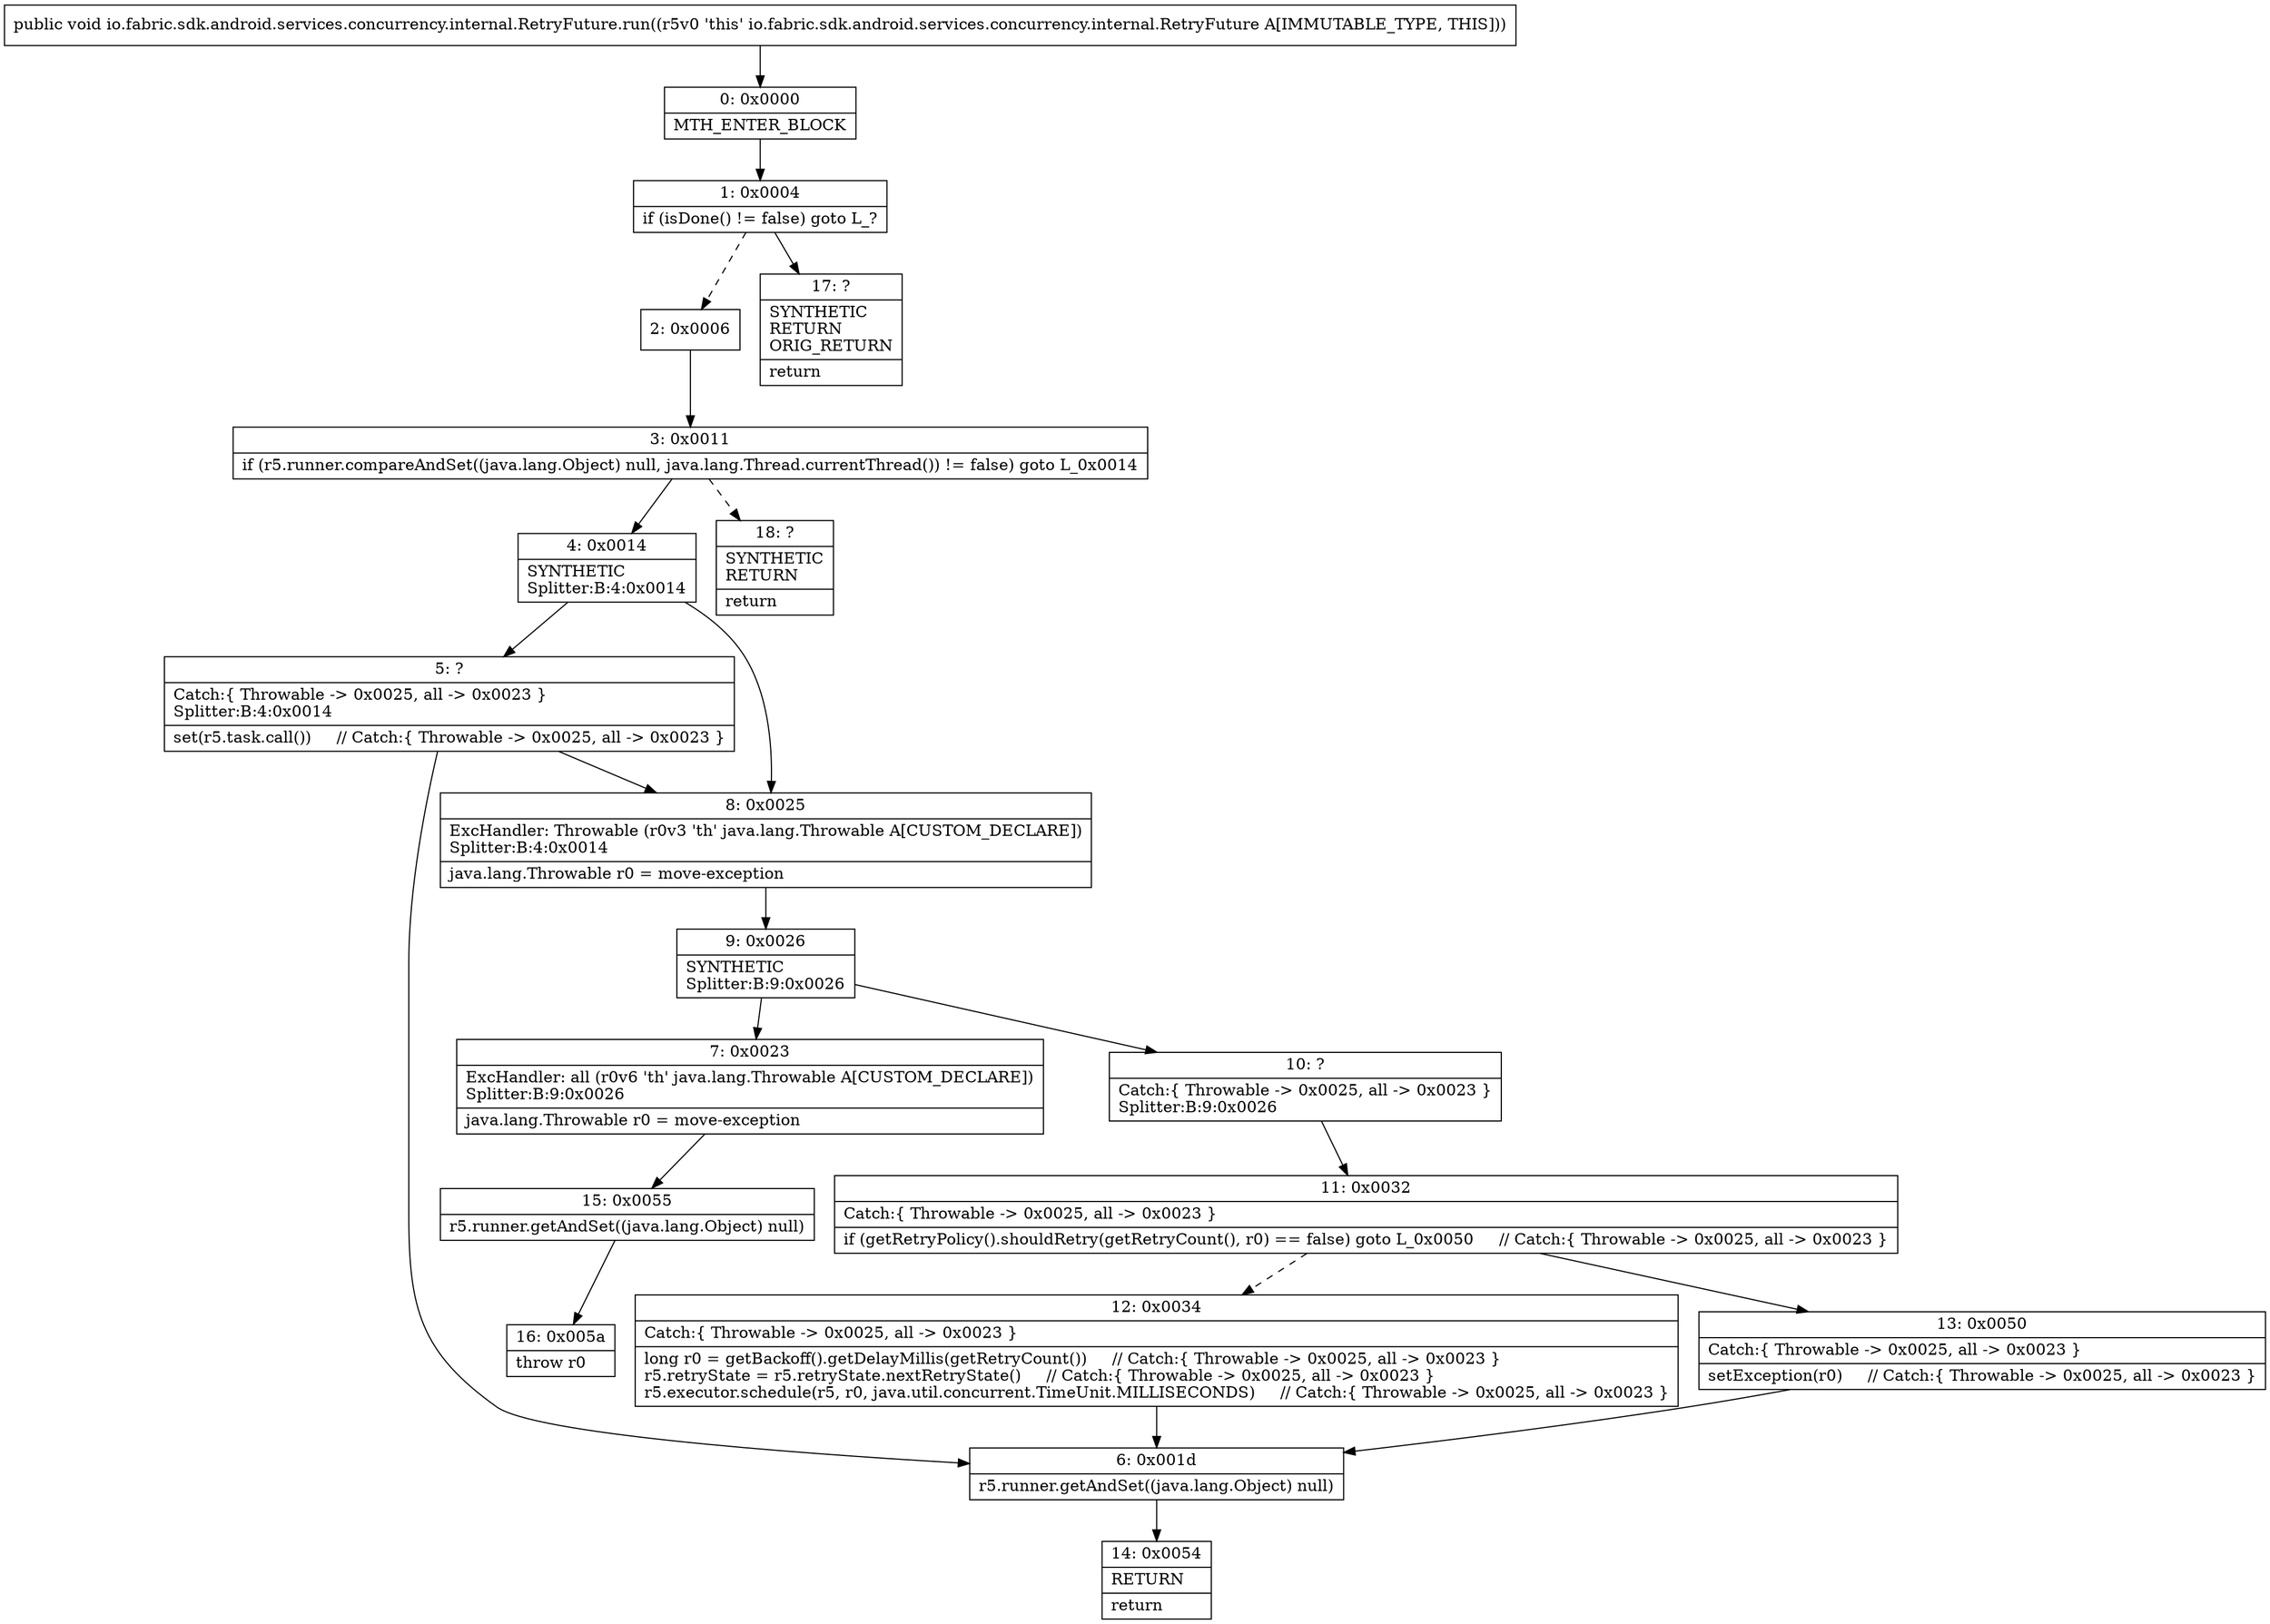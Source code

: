 digraph "CFG forio.fabric.sdk.android.services.concurrency.internal.RetryFuture.run()V" {
Node_0 [shape=record,label="{0\:\ 0x0000|MTH_ENTER_BLOCK\l}"];
Node_1 [shape=record,label="{1\:\ 0x0004|if (isDone() != false) goto L_?\l}"];
Node_2 [shape=record,label="{2\:\ 0x0006}"];
Node_3 [shape=record,label="{3\:\ 0x0011|if (r5.runner.compareAndSet((java.lang.Object) null, java.lang.Thread.currentThread()) != false) goto L_0x0014\l}"];
Node_4 [shape=record,label="{4\:\ 0x0014|SYNTHETIC\lSplitter:B:4:0x0014\l}"];
Node_5 [shape=record,label="{5\:\ ?|Catch:\{ Throwable \-\> 0x0025, all \-\> 0x0023 \}\lSplitter:B:4:0x0014\l|set(r5.task.call())     \/\/ Catch:\{ Throwable \-\> 0x0025, all \-\> 0x0023 \}\l}"];
Node_6 [shape=record,label="{6\:\ 0x001d|r5.runner.getAndSet((java.lang.Object) null)\l}"];
Node_7 [shape=record,label="{7\:\ 0x0023|ExcHandler: all (r0v6 'th' java.lang.Throwable A[CUSTOM_DECLARE])\lSplitter:B:9:0x0026\l|java.lang.Throwable r0 = move\-exception\l}"];
Node_8 [shape=record,label="{8\:\ 0x0025|ExcHandler: Throwable (r0v3 'th' java.lang.Throwable A[CUSTOM_DECLARE])\lSplitter:B:4:0x0014\l|java.lang.Throwable r0 = move\-exception\l}"];
Node_9 [shape=record,label="{9\:\ 0x0026|SYNTHETIC\lSplitter:B:9:0x0026\l}"];
Node_10 [shape=record,label="{10\:\ ?|Catch:\{ Throwable \-\> 0x0025, all \-\> 0x0023 \}\lSplitter:B:9:0x0026\l}"];
Node_11 [shape=record,label="{11\:\ 0x0032|Catch:\{ Throwable \-\> 0x0025, all \-\> 0x0023 \}\l|if (getRetryPolicy().shouldRetry(getRetryCount(), r0) == false) goto L_0x0050     \/\/ Catch:\{ Throwable \-\> 0x0025, all \-\> 0x0023 \}\l}"];
Node_12 [shape=record,label="{12\:\ 0x0034|Catch:\{ Throwable \-\> 0x0025, all \-\> 0x0023 \}\l|long r0 = getBackoff().getDelayMillis(getRetryCount())     \/\/ Catch:\{ Throwable \-\> 0x0025, all \-\> 0x0023 \}\lr5.retryState = r5.retryState.nextRetryState()     \/\/ Catch:\{ Throwable \-\> 0x0025, all \-\> 0x0023 \}\lr5.executor.schedule(r5, r0, java.util.concurrent.TimeUnit.MILLISECONDS)     \/\/ Catch:\{ Throwable \-\> 0x0025, all \-\> 0x0023 \}\l}"];
Node_13 [shape=record,label="{13\:\ 0x0050|Catch:\{ Throwable \-\> 0x0025, all \-\> 0x0023 \}\l|setException(r0)     \/\/ Catch:\{ Throwable \-\> 0x0025, all \-\> 0x0023 \}\l}"];
Node_14 [shape=record,label="{14\:\ 0x0054|RETURN\l|return\l}"];
Node_15 [shape=record,label="{15\:\ 0x0055|r5.runner.getAndSet((java.lang.Object) null)\l}"];
Node_16 [shape=record,label="{16\:\ 0x005a|throw r0\l}"];
Node_17 [shape=record,label="{17\:\ ?|SYNTHETIC\lRETURN\lORIG_RETURN\l|return\l}"];
Node_18 [shape=record,label="{18\:\ ?|SYNTHETIC\lRETURN\l|return\l}"];
MethodNode[shape=record,label="{public void io.fabric.sdk.android.services.concurrency.internal.RetryFuture.run((r5v0 'this' io.fabric.sdk.android.services.concurrency.internal.RetryFuture A[IMMUTABLE_TYPE, THIS])) }"];
MethodNode -> Node_0;
Node_0 -> Node_1;
Node_1 -> Node_2[style=dashed];
Node_1 -> Node_17;
Node_2 -> Node_3;
Node_3 -> Node_4;
Node_3 -> Node_18[style=dashed];
Node_4 -> Node_5;
Node_4 -> Node_8;
Node_5 -> Node_6;
Node_5 -> Node_8;
Node_6 -> Node_14;
Node_7 -> Node_15;
Node_8 -> Node_9;
Node_9 -> Node_10;
Node_9 -> Node_7;
Node_10 -> Node_11;
Node_11 -> Node_12[style=dashed];
Node_11 -> Node_13;
Node_12 -> Node_6;
Node_13 -> Node_6;
Node_15 -> Node_16;
}

